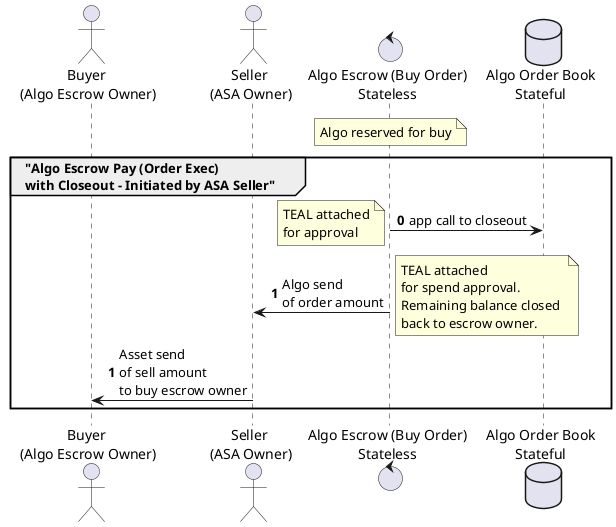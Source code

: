@startuml
actor "Buyer \n(Algo Escrow Owner)" as Buyer
actor "Seller \n(ASA Owner)" as Seller
control "Algo Escrow (Buy Order)\nStateless" as AlgoEscrow
database "Algo Order Book\nStateful" as AlgoOB
note over AlgoEscrow: Algo reserved for buy

group "Algo Escrow Pay (Order Exec)\nwith Closeout - Initiated by ASA Seller"
autonumber 0
AlgoEscrow -> AlgoOB: app call to closeout
note left: TEAL attached\nfor approval
AlgoEscrow -> Seller: Algo send\nof order amount
autonumber 1
note right: TEAL attached\nfor spend approval.\nRemaining balance closed \nback to escrow owner.
Seller -> Buyer: Asset send\nof sell amount\nto buy escrow owner
end

@enduml
